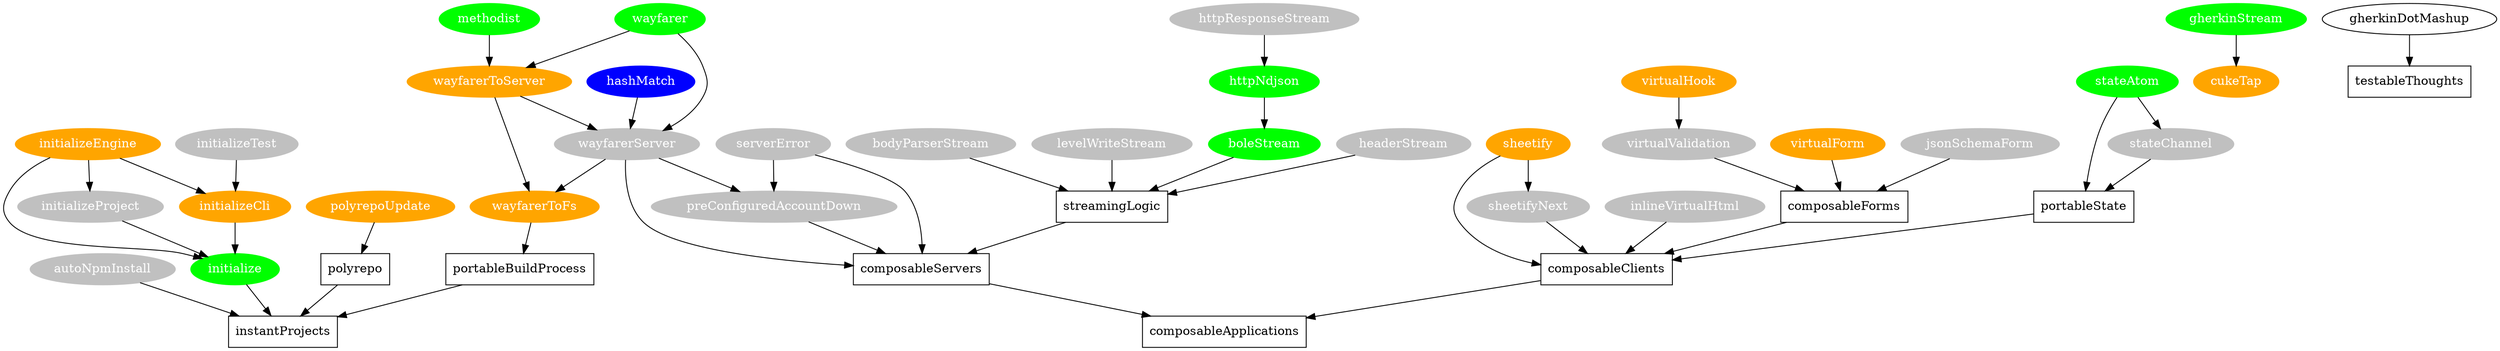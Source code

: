 // colors
//   gray = not implemented
//   orange = experimental
//   green = stable
//   blue = locked

digraph planning {
  // routing, which leads to solid
  // portable ways of getting data around
  // wayfarer-to-server
  hashMatch [style="filled" fontcolor="white" color="blue"]
  methodist [style="filled" fontcolor="white" color="green"]
  wayfarer [style="filled" fontcolor="white" color="green"]
  wayfarerToFs [style="filled" fontcolor="white" color="orange"]
  wayfarerToServer [style="filled" fontcolor="white" color="orange"]
  wayfarerServer [style="filled" fontcolor="white" color="gray"]
  {wayfarer methodist} -> wayfarerToServer
  {wayfarer hashMatch wayfarerToServer} -> wayfarerServer
  {wayfarerServer wayfarerToServer} -> wayfarerToFs

  // composable servers
  // modular components to build http servers
  bodyParserStream [style="filled" fontcolor="white" color="gray"]
  levelWriteStream [style="filled" fontcolor="white" color="gray"]
  boleStream [style="filled" fontcolor="white" color="green"]
  httpNdjson [style="filled" fontcolor="white" color="green"]
  httpResponseStream [style="filled" fontcolor="white" color="gray"]
  serverError [style="filled" fontcolor="white" color="gray"]
  preConfiguredAccountDown [style="filled" fontcolor="white" color="gray"]
  headerStream [style="filled" fontcolor="white" color="gray"] // modified headers, etags
  httpResponseStream -> httpNdjson
  httpNdjson -> boleStream
  {bodyParserStream levelWriteStream headerStream} -> streamingLogic
  serverError -> composableServers
  wayfarerServer -> composableServers
  {wayfarerServer serverError} -> preConfiguredAccountDown
  preConfiguredAccountDown -> composableServers
  boleStream -> streamingLogic -> composableServers

  // testable thoughts
  gherkinStream [style="filled" fontcolor="white" color="green"]
  cukeTap [style="filled" fontcolor="white" color="orange"]
  gherkinStream -> cukeTap

  // instant projects
  autoNpmInstall [style="filled" fontcolor="white" color="gray"]
  polyrepoUpdate [style="filled" fontcolor="white" color="orange"]
  initialize [style="filled" fontcolor="white" color="green"]
  initializeEngine [style="filled" fontcolor="white" color="orange"]
  initializeCli [style="filled" fontcolor="white" color="orange"]
  initializeProject [style="filled" fontcolor="white" color="gray"]
  initializeTest [style="filled" fontcolor="white" color="gray"]
  initializeEngine -> initializeCli
  initializeTest -> initializeCli
  initializeEngine -> initializeProject
  {initializeEngine initializeCli initializeProject} -> initialize
  {initialize autoNpmInstall} -> instantProjects
  polyrepoUpdate -> polyrepo

  // composable clients
  stateAtom [style="filled" fontcolor="white" color="green"]
  stateChannel [style="filled" fontcolor="white" color="gray"]
  virtualHook [style="filled" fontcolor="white" color="orange"]
  virtualValidation [style="filled" fontcolor="white" color="gray"]
  virtualForm [style="filled" fontcolor="white" color="orange"]
  jsonSchemaForm [style="filled" fontcolor="white" color="gray"]
  sheetify [style="filled" fontcolor="white" color="orange"]
  sheetifyNext [style="filled" fontcolor="white" color="gray"]
  inlineVirtualHtml [style="filled" fontcolor="white" color="gray"]
  sheetify -> sheetifyNext
  {sheetify sheetifyNext} -> composableClients
  stateAtom -> stateChannel
  virtualHook -> virtualValidation
  virtualValidation -> composableForms
  inlineVirtualHtml -> composableClients
  {jsonSchemaForm virtualForm} -> composableForms
  {stateAtom stateChannel} -> portableState

  // abstract
  composableApplications [shape="box"]
  composableClients [shape="box"]
  composableForms [shape="box"]
  composableServers [shape="box"]
  instantProjects [shape="box"]
  polyrepo [shape="box"]
  portableBuildProcess [shape="box"]
  portableState [shape="box"]
  streamingLogic [shape="box"]
  testableThoughts [shape="box"]
  {gherkinDotMashup} -> testableThoughts
  {composableForms portableState} -> composableClients
  wayfarerToFs -> portableBuildProcess
  {portableBuildProcess polyrepo} -> instantProjects
  {composableClients composableServers} -> composableApplications
}
